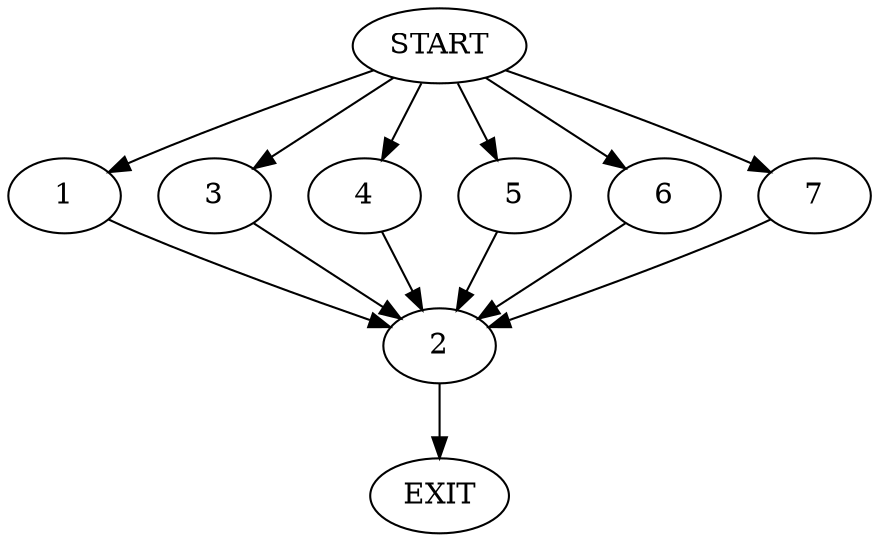 digraph {
0 [label="START"]
8 [label="EXIT"]
0 -> 1
1 -> 2
2 -> 8
0 -> 3
3 -> 2
0 -> 4
4 -> 2
0 -> 5
5 -> 2
0 -> 6
6 -> 2
0 -> 7
7 -> 2
}
